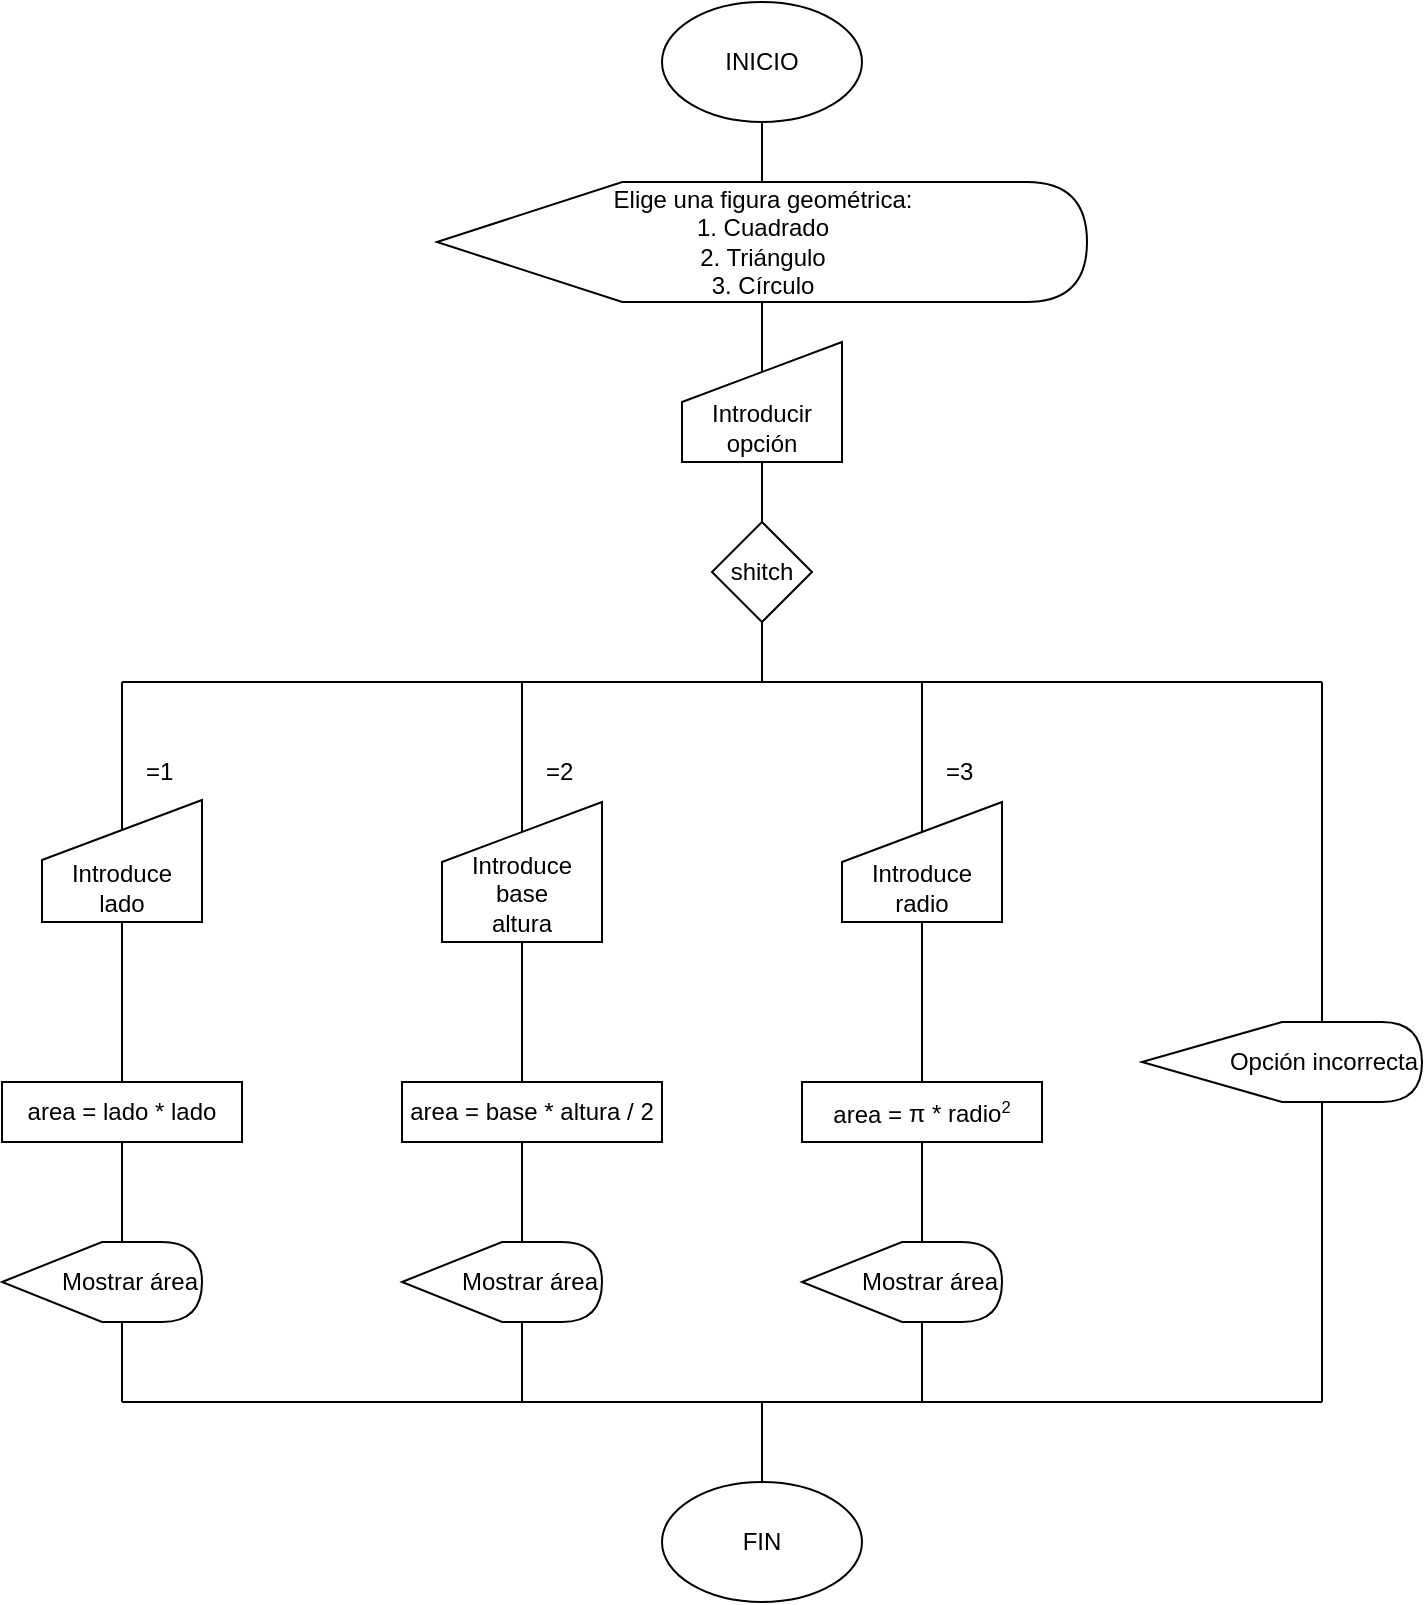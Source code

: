 <mxfile version="20.5.1" type="github">
  <diagram id="JAsCgEdJKnrQfisiQ0ez" name="Página-1">
    <mxGraphModel dx="1422" dy="762" grid="1" gridSize="10" guides="1" tooltips="1" connect="1" arrows="1" fold="1" page="1" pageScale="1" pageWidth="827" pageHeight="1169" math="0" shadow="0">
      <root>
        <mxCell id="0" />
        <mxCell id="1" parent="0" />
        <mxCell id="gJ47rMbCYPhzrVMlfAqZ-1" value="" style="group" vertex="1" connectable="0" parent="1">
          <mxGeometry x="40" y="20" width="710" height="800" as="geometry" />
        </mxCell>
        <mxCell id="gJ47rMbCYPhzrVMlfAqZ-2" value="" style="endArrow=none;html=1;rounded=0;entryX=0.5;entryY=1;entryDx=0;entryDy=0;startArrow=none;" edge="1" parent="gJ47rMbCYPhzrVMlfAqZ-1" source="gJ47rMbCYPhzrVMlfAqZ-5">
          <mxGeometry width="50" height="50" relative="1" as="geometry">
            <mxPoint x="380" y="340" as="sourcePoint" />
            <mxPoint x="380" y="60" as="targetPoint" />
          </mxGeometry>
        </mxCell>
        <mxCell id="gJ47rMbCYPhzrVMlfAqZ-3" value="Elige una figura geométrica:&lt;br&gt;1. Cuadrado&lt;br&gt;2. Triángulo&lt;br&gt;3. Círculo" style="shape=display;whiteSpace=wrap;html=1;rounded=0;align=center;size=0.285;" vertex="1" parent="gJ47rMbCYPhzrVMlfAqZ-1">
          <mxGeometry x="217.5" y="90" width="325" height="60" as="geometry" />
        </mxCell>
        <mxCell id="gJ47rMbCYPhzrVMlfAqZ-4" value="Introducir&lt;br&gt;opción" style="shape=manualInput;whiteSpace=wrap;html=1;rounded=0;verticalAlign=bottom;" vertex="1" parent="gJ47rMbCYPhzrVMlfAqZ-1">
          <mxGeometry x="340" y="170" width="80" height="60" as="geometry" />
        </mxCell>
        <mxCell id="gJ47rMbCYPhzrVMlfAqZ-5" value="shitch" style="strokeWidth=1;html=1;shape=mxgraph.flowchart.decision;whiteSpace=wrap;rounded=0;" vertex="1" parent="gJ47rMbCYPhzrVMlfAqZ-1">
          <mxGeometry x="355" y="260" width="50" height="50" as="geometry" />
        </mxCell>
        <mxCell id="gJ47rMbCYPhzrVMlfAqZ-6" value="" style="endArrow=none;html=1;rounded=0;entryX=0.5;entryY=1;entryDx=0;entryDy=0;" edge="1" parent="gJ47rMbCYPhzrVMlfAqZ-1" target="gJ47rMbCYPhzrVMlfAqZ-5">
          <mxGeometry width="50" height="50" relative="1" as="geometry">
            <mxPoint x="380" y="340" as="sourcePoint" />
            <mxPoint x="380" y="60" as="targetPoint" />
          </mxGeometry>
        </mxCell>
        <mxCell id="gJ47rMbCYPhzrVMlfAqZ-7" value="" style="endArrow=none;html=1;rounded=0;" edge="1" parent="gJ47rMbCYPhzrVMlfAqZ-1">
          <mxGeometry width="50" height="50" relative="1" as="geometry">
            <mxPoint x="60" y="340" as="sourcePoint" />
            <mxPoint x="660" y="340" as="targetPoint" />
          </mxGeometry>
        </mxCell>
        <mxCell id="gJ47rMbCYPhzrVMlfAqZ-8" value="" style="endArrow=none;html=1;rounded=0;" edge="1" parent="gJ47rMbCYPhzrVMlfAqZ-1">
          <mxGeometry width="50" height="50" relative="1" as="geometry">
            <mxPoint x="60" y="420" as="sourcePoint" />
            <mxPoint x="60" y="340" as="targetPoint" />
          </mxGeometry>
        </mxCell>
        <mxCell id="gJ47rMbCYPhzrVMlfAqZ-9" value="" style="endArrow=none;html=1;rounded=0;" edge="1" parent="gJ47rMbCYPhzrVMlfAqZ-1">
          <mxGeometry width="50" height="50" relative="1" as="geometry">
            <mxPoint x="260" y="420" as="sourcePoint" />
            <mxPoint x="260" y="340" as="targetPoint" />
          </mxGeometry>
        </mxCell>
        <mxCell id="gJ47rMbCYPhzrVMlfAqZ-10" value="" style="endArrow=none;html=1;rounded=0;" edge="1" parent="gJ47rMbCYPhzrVMlfAqZ-1">
          <mxGeometry width="50" height="50" relative="1" as="geometry">
            <mxPoint x="460" y="420" as="sourcePoint" />
            <mxPoint x="460" y="340" as="targetPoint" />
          </mxGeometry>
        </mxCell>
        <mxCell id="gJ47rMbCYPhzrVMlfAqZ-11" value="" style="endArrow=none;html=1;rounded=0;" edge="1" parent="gJ47rMbCYPhzrVMlfAqZ-1">
          <mxGeometry width="50" height="50" relative="1" as="geometry">
            <mxPoint x="660" y="470" as="sourcePoint" />
            <mxPoint x="660" y="340" as="targetPoint" />
          </mxGeometry>
        </mxCell>
        <mxCell id="gJ47rMbCYPhzrVMlfAqZ-12" value="=2" style="text;html=1;strokeColor=none;fillColor=none;align=left;verticalAlign=middle;whiteSpace=wrap;rounded=0;strokeWidth=1;" vertex="1" parent="gJ47rMbCYPhzrVMlfAqZ-1">
          <mxGeometry x="270" y="370" width="60" height="30" as="geometry" />
        </mxCell>
        <mxCell id="gJ47rMbCYPhzrVMlfAqZ-13" value="=1" style="text;html=1;strokeColor=none;fillColor=none;align=left;verticalAlign=middle;whiteSpace=wrap;rounded=0;strokeWidth=1;" vertex="1" parent="gJ47rMbCYPhzrVMlfAqZ-1">
          <mxGeometry x="70" y="370" width="60" height="30" as="geometry" />
        </mxCell>
        <mxCell id="gJ47rMbCYPhzrVMlfAqZ-14" value="=3" style="text;html=1;strokeColor=none;fillColor=none;align=left;verticalAlign=middle;whiteSpace=wrap;rounded=0;strokeWidth=1;" vertex="1" parent="gJ47rMbCYPhzrVMlfAqZ-1">
          <mxGeometry x="470" y="370" width="60" height="30" as="geometry" />
        </mxCell>
        <mxCell id="gJ47rMbCYPhzrVMlfAqZ-15" value="Introduce&lt;br&gt;lado" style="shape=manualInput;whiteSpace=wrap;html=1;rounded=0;strokeWidth=1;verticalAlign=bottom;" vertex="1" parent="gJ47rMbCYPhzrVMlfAqZ-1">
          <mxGeometry x="20" y="399" width="80" height="61" as="geometry" />
        </mxCell>
        <mxCell id="gJ47rMbCYPhzrVMlfAqZ-16" value="Introduce&lt;br&gt;base&lt;br&gt;altura" style="shape=manualInput;whiteSpace=wrap;html=1;rounded=0;strokeWidth=1;verticalAlign=bottom;" vertex="1" parent="gJ47rMbCYPhzrVMlfAqZ-1">
          <mxGeometry x="220" y="400" width="80" height="70" as="geometry" />
        </mxCell>
        <mxCell id="gJ47rMbCYPhzrVMlfAqZ-17" value="Introduce&lt;br&gt;radio" style="shape=manualInput;whiteSpace=wrap;html=1;rounded=0;strokeWidth=1;verticalAlign=bottom;" vertex="1" parent="gJ47rMbCYPhzrVMlfAqZ-1">
          <mxGeometry x="420" y="400" width="80" height="60" as="geometry" />
        </mxCell>
        <mxCell id="gJ47rMbCYPhzrVMlfAqZ-18" value="" style="endArrow=none;html=1;rounded=0;" edge="1" parent="gJ47rMbCYPhzrVMlfAqZ-1">
          <mxGeometry width="50" height="50" relative="1" as="geometry">
            <mxPoint x="660" y="700" as="sourcePoint" />
            <mxPoint x="660" y="460" as="targetPoint" />
          </mxGeometry>
        </mxCell>
        <mxCell id="gJ47rMbCYPhzrVMlfAqZ-19" value="" style="endArrow=none;html=1;rounded=0;" edge="1" parent="gJ47rMbCYPhzrVMlfAqZ-1">
          <mxGeometry width="50" height="50" relative="1" as="geometry">
            <mxPoint x="460" y="540" as="sourcePoint" />
            <mxPoint x="460" y="460" as="targetPoint" />
          </mxGeometry>
        </mxCell>
        <mxCell id="gJ47rMbCYPhzrVMlfAqZ-20" value="" style="endArrow=none;html=1;rounded=0;" edge="1" parent="gJ47rMbCYPhzrVMlfAqZ-1">
          <mxGeometry width="50" height="50" relative="1" as="geometry">
            <mxPoint x="260" y="540" as="sourcePoint" />
            <mxPoint x="260" y="470" as="targetPoint" />
          </mxGeometry>
        </mxCell>
        <mxCell id="gJ47rMbCYPhzrVMlfAqZ-21" value="" style="endArrow=none;html=1;rounded=0;" edge="1" parent="gJ47rMbCYPhzrVMlfAqZ-1">
          <mxGeometry width="50" height="50" relative="1" as="geometry">
            <mxPoint x="60" y="540" as="sourcePoint" />
            <mxPoint x="60" y="460" as="targetPoint" />
          </mxGeometry>
        </mxCell>
        <mxCell id="gJ47rMbCYPhzrVMlfAqZ-22" value="INICIO" style="strokeWidth=1;html=1;shape=mxgraph.flowchart.start_1;whiteSpace=wrap;rounded=0;" vertex="1" parent="gJ47rMbCYPhzrVMlfAqZ-1">
          <mxGeometry x="330" width="100" height="60" as="geometry" />
        </mxCell>
        <mxCell id="gJ47rMbCYPhzrVMlfAqZ-23" value="area =&amp;nbsp;&lt;span style=&quot;background-color: initial;&quot;&gt;π * radio&lt;span style=&quot;font-size: 10px;&quot;&gt;&lt;sup&gt;2&lt;/sup&gt;&lt;/span&gt;&lt;/span&gt;" style="rounded=0;whiteSpace=wrap;html=1;strokeWidth=1;" vertex="1" parent="gJ47rMbCYPhzrVMlfAqZ-1">
          <mxGeometry x="400" y="540" width="120" height="30" as="geometry" />
        </mxCell>
        <mxCell id="gJ47rMbCYPhzrVMlfAqZ-24" value="area = base * altura / 2" style="rounded=0;whiteSpace=wrap;html=1;strokeWidth=1;" vertex="1" parent="gJ47rMbCYPhzrVMlfAqZ-1">
          <mxGeometry x="200" y="540" width="130" height="30" as="geometry" />
        </mxCell>
        <mxCell id="gJ47rMbCYPhzrVMlfAqZ-25" value="area = lado * lado" style="rounded=0;whiteSpace=wrap;html=1;strokeWidth=1;" vertex="1" parent="gJ47rMbCYPhzrVMlfAqZ-1">
          <mxGeometry y="540" width="120" height="30" as="geometry" />
        </mxCell>
        <mxCell id="gJ47rMbCYPhzrVMlfAqZ-26" value="" style="endArrow=none;html=1;rounded=0;fontFamily=Helvetica;entryX=0.5;entryY=1;entryDx=0;entryDy=0;" edge="1" parent="gJ47rMbCYPhzrVMlfAqZ-1" target="gJ47rMbCYPhzrVMlfAqZ-23">
          <mxGeometry width="50" height="50" relative="1" as="geometry">
            <mxPoint x="460" y="620" as="sourcePoint" />
            <mxPoint x="460" y="590" as="targetPoint" />
          </mxGeometry>
        </mxCell>
        <mxCell id="gJ47rMbCYPhzrVMlfAqZ-27" value="" style="endArrow=none;html=1;rounded=0;fontFamily=Helvetica;" edge="1" parent="gJ47rMbCYPhzrVMlfAqZ-1">
          <mxGeometry width="50" height="50" relative="1" as="geometry">
            <mxPoint x="260" y="620" as="sourcePoint" />
            <mxPoint x="260" y="570" as="targetPoint" />
          </mxGeometry>
        </mxCell>
        <mxCell id="gJ47rMbCYPhzrVMlfAqZ-28" value="" style="endArrow=none;html=1;rounded=0;fontFamily=Helvetica;" edge="1" parent="gJ47rMbCYPhzrVMlfAqZ-1">
          <mxGeometry width="50" height="50" relative="1" as="geometry">
            <mxPoint x="60" y="620" as="sourcePoint" />
            <mxPoint x="60" y="570" as="targetPoint" />
          </mxGeometry>
        </mxCell>
        <mxCell id="gJ47rMbCYPhzrVMlfAqZ-29" value="Mostrar área" style="shape=display;whiteSpace=wrap;html=1;rounded=0;strokeWidth=1;fontFamily=Helvetica;align=right;size=0.5;" vertex="1" parent="gJ47rMbCYPhzrVMlfAqZ-1">
          <mxGeometry y="620" width="100" height="40" as="geometry" />
        </mxCell>
        <mxCell id="gJ47rMbCYPhzrVMlfAqZ-30" value="" style="endArrow=none;html=1;rounded=0;fontFamily=Helvetica;" edge="1" parent="gJ47rMbCYPhzrVMlfAqZ-1">
          <mxGeometry width="50" height="50" relative="1" as="geometry">
            <mxPoint x="460" y="700" as="sourcePoint" />
            <mxPoint x="460" y="660" as="targetPoint" />
          </mxGeometry>
        </mxCell>
        <mxCell id="gJ47rMbCYPhzrVMlfAqZ-31" value="" style="endArrow=none;html=1;rounded=0;fontFamily=Helvetica;" edge="1" parent="gJ47rMbCYPhzrVMlfAqZ-1">
          <mxGeometry width="50" height="50" relative="1" as="geometry">
            <mxPoint x="260" y="700" as="sourcePoint" />
            <mxPoint x="260" y="660" as="targetPoint" />
          </mxGeometry>
        </mxCell>
        <mxCell id="gJ47rMbCYPhzrVMlfAqZ-32" value="" style="endArrow=none;html=1;rounded=0;fontFamily=Helvetica;" edge="1" parent="gJ47rMbCYPhzrVMlfAqZ-1">
          <mxGeometry width="50" height="50" relative="1" as="geometry">
            <mxPoint x="60" y="700" as="sourcePoint" />
            <mxPoint x="60" y="660" as="targetPoint" />
          </mxGeometry>
        </mxCell>
        <mxCell id="gJ47rMbCYPhzrVMlfAqZ-33" value="" style="endArrow=none;html=1;rounded=0;fontFamily=Helvetica;" edge="1" parent="gJ47rMbCYPhzrVMlfAqZ-1">
          <mxGeometry width="50" height="50" relative="1" as="geometry">
            <mxPoint x="60" y="700" as="sourcePoint" />
            <mxPoint x="660" y="700" as="targetPoint" />
          </mxGeometry>
        </mxCell>
        <mxCell id="gJ47rMbCYPhzrVMlfAqZ-34" value="" style="endArrow=none;html=1;rounded=0;fontFamily=Helvetica;" edge="1" parent="gJ47rMbCYPhzrVMlfAqZ-1">
          <mxGeometry width="50" height="50" relative="1" as="geometry">
            <mxPoint x="380" y="740" as="sourcePoint" />
            <mxPoint x="380" y="700" as="targetPoint" />
          </mxGeometry>
        </mxCell>
        <mxCell id="gJ47rMbCYPhzrVMlfAqZ-35" value="FIN" style="strokeWidth=1;html=1;shape=mxgraph.flowchart.start_1;whiteSpace=wrap;rounded=0;fontFamily=Helvetica;" vertex="1" parent="gJ47rMbCYPhzrVMlfAqZ-1">
          <mxGeometry x="330" y="740" width="100" height="60" as="geometry" />
        </mxCell>
        <mxCell id="gJ47rMbCYPhzrVMlfAqZ-36" value="Mostrar área" style="shape=display;whiteSpace=wrap;html=1;rounded=0;strokeWidth=1;fontFamily=Helvetica;align=right;size=0.5;" vertex="1" parent="gJ47rMbCYPhzrVMlfAqZ-1">
          <mxGeometry x="200" y="620" width="100" height="40" as="geometry" />
        </mxCell>
        <mxCell id="gJ47rMbCYPhzrVMlfAqZ-37" value="Mostrar área" style="shape=display;whiteSpace=wrap;html=1;rounded=0;strokeWidth=1;fontFamily=Helvetica;align=right;size=0.5;" vertex="1" parent="gJ47rMbCYPhzrVMlfAqZ-1">
          <mxGeometry x="400" y="620" width="100" height="40" as="geometry" />
        </mxCell>
        <mxCell id="gJ47rMbCYPhzrVMlfAqZ-38" value="Opción incorrecta" style="shape=display;whiteSpace=wrap;html=1;rounded=0;strokeWidth=1;size=0.5;align=right;" vertex="1" parent="gJ47rMbCYPhzrVMlfAqZ-1">
          <mxGeometry x="570" y="510" width="140" height="40" as="geometry" />
        </mxCell>
      </root>
    </mxGraphModel>
  </diagram>
</mxfile>
